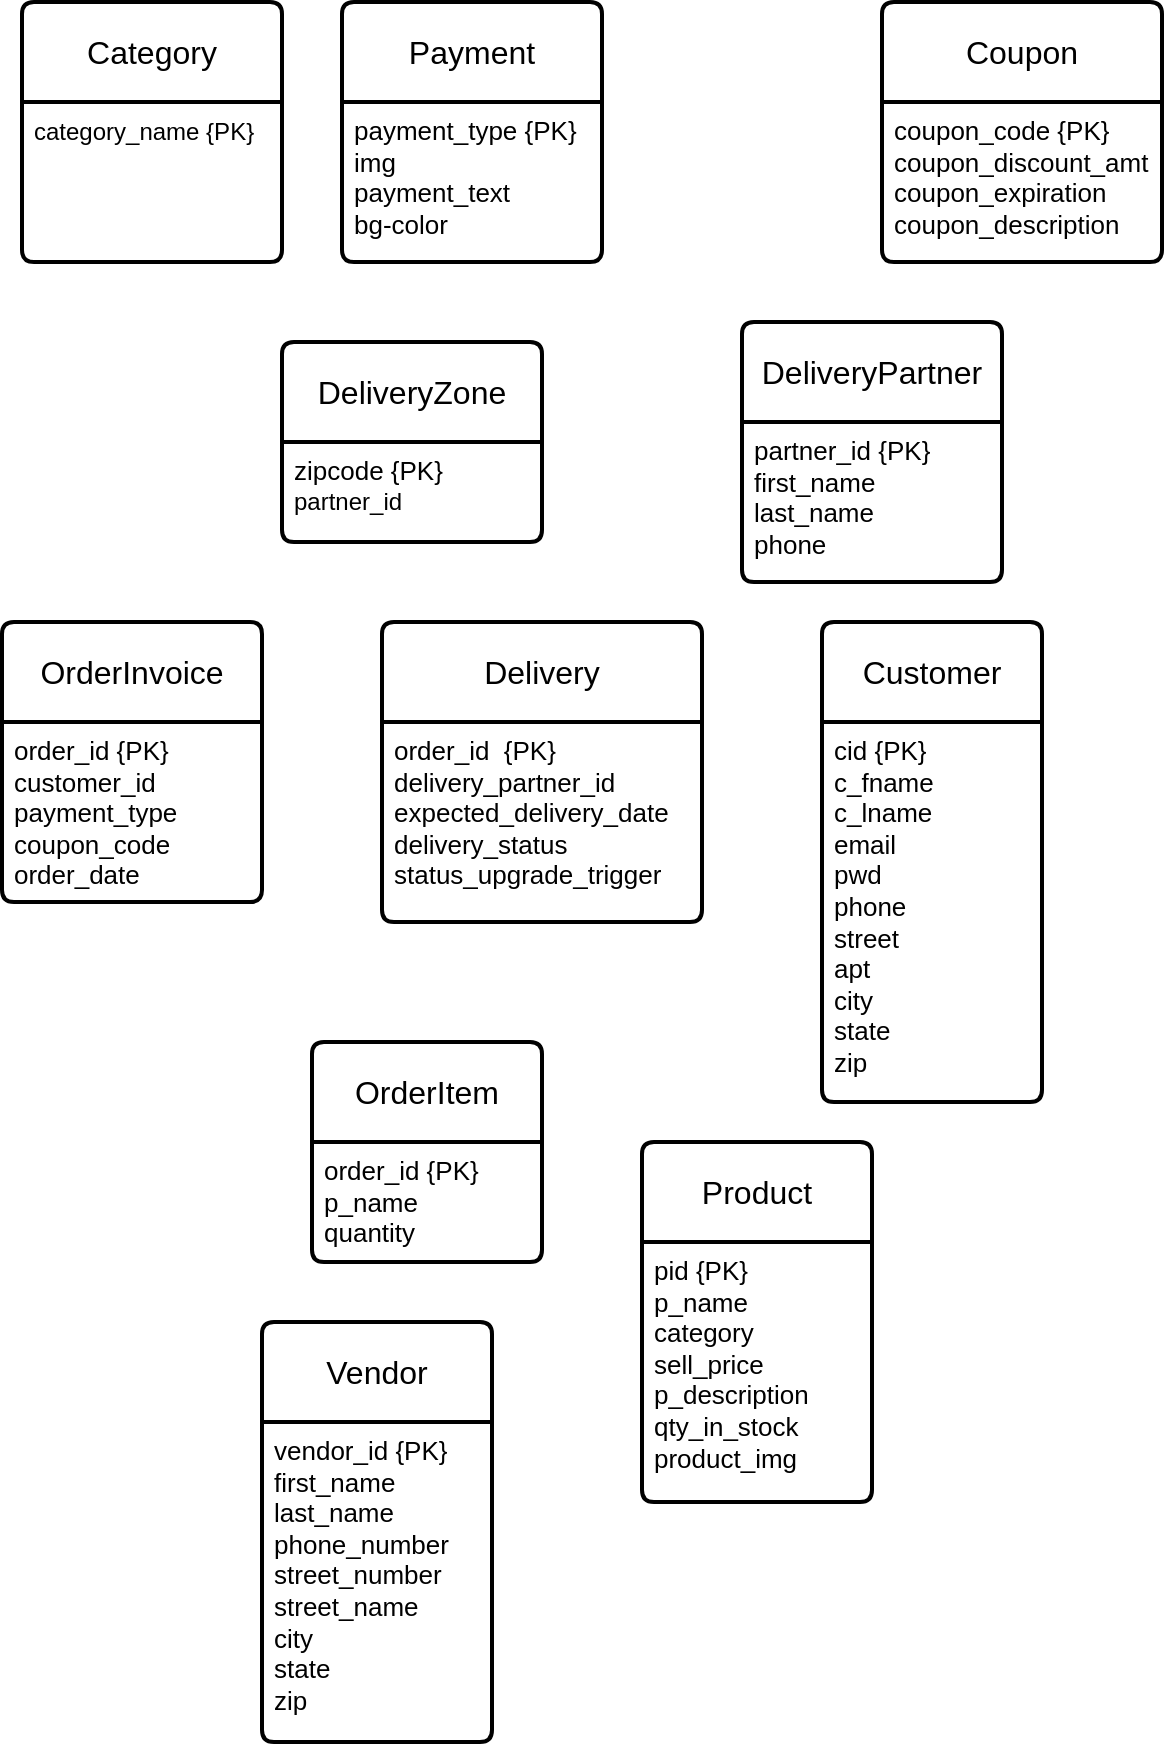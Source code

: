 <mxfile version="22.1.7" type="device">
  <diagram id="R2lEEEUBdFMjLlhIrx00" name="Page-1">
    <mxGraphModel dx="683" dy="357" grid="1" gridSize="10" guides="1" tooltips="1" connect="1" arrows="1" fold="1" page="1" pageScale="1" pageWidth="850" pageHeight="1100" math="0" shadow="0" extFonts="Permanent Marker^https://fonts.googleapis.com/css?family=Permanent+Marker">
      <root>
        <mxCell id="0" />
        <mxCell id="1" parent="0" />
        <mxCell id="-BvEbO8R_am1570-cPtQ-12" value="DeliveryPartner" style="swimlane;childLayout=stackLayout;horizontal=1;startSize=50;horizontalStack=0;rounded=1;fontSize=16;fontStyle=0;strokeWidth=2;resizeParent=0;resizeLast=1;shadow=0;dashed=0;align=center;arcSize=4;whiteSpace=wrap;html=1;" vertex="1" parent="1">
          <mxGeometry x="520" y="280" width="130" height="130" as="geometry" />
        </mxCell>
        <mxCell id="-BvEbO8R_am1570-cPtQ-13" value="&lt;font style=&quot;font-size: 13px;&quot;&gt;partner_id {PK}&lt;br&gt;first_name&lt;br&gt;last_name&lt;br&gt;phone&lt;/font&gt;" style="align=left;strokeColor=none;fillColor=none;spacingLeft=4;fontSize=12;verticalAlign=top;resizable=0;rotatable=0;part=1;html=1;" vertex="1" parent="-BvEbO8R_am1570-cPtQ-12">
          <mxGeometry y="50" width="130" height="80" as="geometry" />
        </mxCell>
        <mxCell id="-BvEbO8R_am1570-cPtQ-14" value="DeliveryZone" style="swimlane;childLayout=stackLayout;horizontal=1;startSize=50;horizontalStack=0;rounded=1;fontSize=16;fontStyle=0;strokeWidth=2;resizeParent=0;resizeLast=1;shadow=0;dashed=0;align=center;arcSize=4;whiteSpace=wrap;html=1;" vertex="1" parent="1">
          <mxGeometry x="290" y="290" width="130" height="100" as="geometry" />
        </mxCell>
        <mxCell id="-BvEbO8R_am1570-cPtQ-15" value="&lt;span style=&quot;font-size: 13px;&quot;&gt;zipcode {PK}&lt;br&gt;&lt;/span&gt;partner_id" style="align=left;strokeColor=none;fillColor=none;spacingLeft=4;fontSize=12;verticalAlign=top;resizable=0;rotatable=0;part=1;html=1;" vertex="1" parent="-BvEbO8R_am1570-cPtQ-14">
          <mxGeometry y="50" width="130" height="50" as="geometry" />
        </mxCell>
        <mxCell id="-BvEbO8R_am1570-cPtQ-16" value="Delivery" style="swimlane;childLayout=stackLayout;horizontal=1;startSize=50;horizontalStack=0;rounded=1;fontSize=16;fontStyle=0;strokeWidth=2;resizeParent=0;resizeLast=1;shadow=0;dashed=0;align=center;arcSize=4;whiteSpace=wrap;html=1;" vertex="1" parent="1">
          <mxGeometry x="340" y="430" width="160" height="150" as="geometry" />
        </mxCell>
        <mxCell id="-BvEbO8R_am1570-cPtQ-17" value="&lt;span style=&quot;font-size: 13px;&quot;&gt;order_id&amp;nbsp; {PK}&lt;br&gt;delivery_partner_id&lt;br&gt;expected_delivery_date&lt;br&gt;delivery_status&lt;br&gt;status_upgrade_trigger&lt;br&gt;&lt;/span&gt;" style="align=left;strokeColor=none;fillColor=none;spacingLeft=4;fontSize=12;verticalAlign=top;resizable=0;rotatable=0;part=1;html=1;" vertex="1" parent="-BvEbO8R_am1570-cPtQ-16">
          <mxGeometry y="50" width="160" height="100" as="geometry" />
        </mxCell>
        <mxCell id="-BvEbO8R_am1570-cPtQ-18" value="Customer" style="swimlane;childLayout=stackLayout;horizontal=1;startSize=50;horizontalStack=0;rounded=1;fontSize=16;fontStyle=0;strokeWidth=2;resizeParent=0;resizeLast=1;shadow=0;dashed=0;align=center;arcSize=4;whiteSpace=wrap;html=1;" vertex="1" parent="1">
          <mxGeometry x="560" y="430" width="110" height="240" as="geometry" />
        </mxCell>
        <mxCell id="-BvEbO8R_am1570-cPtQ-19" value="&lt;span style=&quot;font-size: 13px;&quot;&gt;cid {PK}&lt;br&gt;c_fname&lt;br&gt;c_lname&lt;br&gt;email&lt;br&gt;pwd&lt;br&gt;phone&lt;br&gt;street&lt;br&gt;apt&lt;br&gt;city&lt;br&gt;state&lt;br&gt;zip&lt;br&gt;&lt;/span&gt;" style="align=left;strokeColor=none;fillColor=none;spacingLeft=4;fontSize=12;verticalAlign=top;resizable=0;rotatable=0;part=1;html=1;" vertex="1" parent="-BvEbO8R_am1570-cPtQ-18">
          <mxGeometry y="50" width="110" height="190" as="geometry" />
        </mxCell>
        <mxCell id="-BvEbO8R_am1570-cPtQ-20" value="OrderInvoice" style="swimlane;childLayout=stackLayout;horizontal=1;startSize=50;horizontalStack=0;rounded=1;fontSize=16;fontStyle=0;strokeWidth=2;resizeParent=0;resizeLast=1;shadow=0;dashed=0;align=center;arcSize=4;whiteSpace=wrap;html=1;" vertex="1" parent="1">
          <mxGeometry x="150" y="430" width="130" height="140" as="geometry" />
        </mxCell>
        <mxCell id="-BvEbO8R_am1570-cPtQ-21" value="&lt;span style=&quot;font-size: 13px;&quot;&gt;order_id {PK}&lt;br&gt;customer_id&lt;br&gt;payment_type&lt;br&gt;coupon_code&lt;br&gt;order_date&lt;br&gt;&lt;/span&gt;" style="align=left;strokeColor=none;fillColor=none;spacingLeft=4;fontSize=12;verticalAlign=top;resizable=0;rotatable=0;part=1;html=1;" vertex="1" parent="-BvEbO8R_am1570-cPtQ-20">
          <mxGeometry y="50" width="130" height="90" as="geometry" />
        </mxCell>
        <mxCell id="-BvEbO8R_am1570-cPtQ-22" value="Coupon" style="swimlane;childLayout=stackLayout;horizontal=1;startSize=50;horizontalStack=0;rounded=1;fontSize=16;fontStyle=0;strokeWidth=2;resizeParent=0;resizeLast=1;shadow=0;dashed=0;align=center;arcSize=4;whiteSpace=wrap;html=1;" vertex="1" parent="1">
          <mxGeometry x="590" y="120" width="140" height="130" as="geometry" />
        </mxCell>
        <mxCell id="-BvEbO8R_am1570-cPtQ-23" value="&lt;span style=&quot;font-size: 13px;&quot;&gt;coupon_code {PK}&lt;br&gt;coupon_discount_amt&lt;br&gt;coupon_expiration&lt;br&gt;coupon_description&lt;br&gt;&lt;/span&gt;" style="align=left;strokeColor=none;fillColor=none;spacingLeft=4;fontSize=12;verticalAlign=top;resizable=0;rotatable=0;part=1;html=1;" vertex="1" parent="-BvEbO8R_am1570-cPtQ-22">
          <mxGeometry y="50" width="140" height="80" as="geometry" />
        </mxCell>
        <mxCell id="-BvEbO8R_am1570-cPtQ-24" value="Payment" style="swimlane;childLayout=stackLayout;horizontal=1;startSize=50;horizontalStack=0;rounded=1;fontSize=16;fontStyle=0;strokeWidth=2;resizeParent=0;resizeLast=1;shadow=0;dashed=0;align=center;arcSize=4;whiteSpace=wrap;html=1;" vertex="1" parent="1">
          <mxGeometry x="320" y="120" width="130" height="130" as="geometry" />
        </mxCell>
        <mxCell id="-BvEbO8R_am1570-cPtQ-25" value="&lt;span style=&quot;font-size: 13px;&quot;&gt;payment_type {PK}&lt;br&gt;img&lt;br&gt;payment_text&lt;br&gt;bg-color&lt;br&gt;&lt;/span&gt;" style="align=left;strokeColor=none;fillColor=none;spacingLeft=4;fontSize=12;verticalAlign=top;resizable=0;rotatable=0;part=1;html=1;" vertex="1" parent="-BvEbO8R_am1570-cPtQ-24">
          <mxGeometry y="50" width="130" height="80" as="geometry" />
        </mxCell>
        <mxCell id="-BvEbO8R_am1570-cPtQ-26" value="Category" style="swimlane;childLayout=stackLayout;horizontal=1;startSize=50;horizontalStack=0;rounded=1;fontSize=16;fontStyle=0;strokeWidth=2;resizeParent=0;resizeLast=1;shadow=0;dashed=0;align=center;arcSize=4;whiteSpace=wrap;html=1;" vertex="1" parent="1">
          <mxGeometry x="160" y="120" width="130" height="130" as="geometry" />
        </mxCell>
        <mxCell id="-BvEbO8R_am1570-cPtQ-27" value="category_name {PK}&lt;span style=&quot;font-size: 13px;&quot;&gt;&lt;br&gt;&lt;/span&gt;" style="align=left;strokeColor=none;fillColor=none;spacingLeft=4;fontSize=12;verticalAlign=top;resizable=0;rotatable=0;part=1;html=1;" vertex="1" parent="-BvEbO8R_am1570-cPtQ-26">
          <mxGeometry y="50" width="130" height="80" as="geometry" />
        </mxCell>
        <mxCell id="-BvEbO8R_am1570-cPtQ-28" value="OrderItem" style="swimlane;childLayout=stackLayout;horizontal=1;startSize=50;horizontalStack=0;rounded=1;fontSize=16;fontStyle=0;strokeWidth=2;resizeParent=0;resizeLast=1;shadow=0;dashed=0;align=center;arcSize=4;whiteSpace=wrap;html=1;" vertex="1" parent="1">
          <mxGeometry x="305" y="640" width="115" height="110" as="geometry" />
        </mxCell>
        <mxCell id="-BvEbO8R_am1570-cPtQ-29" value="&lt;span style=&quot;font-size: 13px;&quot;&gt;order_id {PK}&lt;br&gt;p_name&lt;br&gt;quantity&lt;br&gt;&lt;/span&gt;" style="align=left;strokeColor=none;fillColor=none;spacingLeft=4;fontSize=12;verticalAlign=top;resizable=0;rotatable=0;part=1;html=1;" vertex="1" parent="-BvEbO8R_am1570-cPtQ-28">
          <mxGeometry y="50" width="115" height="60" as="geometry" />
        </mxCell>
        <mxCell id="-BvEbO8R_am1570-cPtQ-30" value="Product" style="swimlane;childLayout=stackLayout;horizontal=1;startSize=50;horizontalStack=0;rounded=1;fontSize=16;fontStyle=0;strokeWidth=2;resizeParent=0;resizeLast=1;shadow=0;dashed=0;align=center;arcSize=4;whiteSpace=wrap;html=1;" vertex="1" parent="1">
          <mxGeometry x="470" y="690" width="115" height="180" as="geometry" />
        </mxCell>
        <mxCell id="-BvEbO8R_am1570-cPtQ-31" value="&lt;span style=&quot;font-size: 13px;&quot;&gt;pid {PK}&lt;br&gt;p_name&lt;br&gt;category&lt;br&gt;sell_price&lt;br&gt;p_description&lt;br&gt;qty_in_stock&lt;br&gt;product_img&lt;br&gt;&lt;/span&gt;" style="align=left;strokeColor=none;fillColor=none;spacingLeft=4;fontSize=12;verticalAlign=top;resizable=0;rotatable=0;part=1;html=1;" vertex="1" parent="-BvEbO8R_am1570-cPtQ-30">
          <mxGeometry y="50" width="115" height="130" as="geometry" />
        </mxCell>
        <mxCell id="-BvEbO8R_am1570-cPtQ-33" value="Vendor" style="swimlane;childLayout=stackLayout;horizontal=1;startSize=50;horizontalStack=0;rounded=1;fontSize=16;fontStyle=0;strokeWidth=2;resizeParent=0;resizeLast=1;shadow=0;dashed=0;align=center;arcSize=4;whiteSpace=wrap;html=1;" vertex="1" parent="1">
          <mxGeometry x="280" y="780" width="115" height="210" as="geometry" />
        </mxCell>
        <mxCell id="-BvEbO8R_am1570-cPtQ-34" value="&lt;span style=&quot;font-size: 13px;&quot;&gt;vendor_id {PK}&lt;br&gt;first_name&lt;br&gt;last_name&lt;br&gt;phone_number&lt;br&gt;street_number&lt;br&gt;street_name&lt;br&gt;city&lt;br&gt;state&lt;br&gt;zip&lt;br&gt;&lt;/span&gt;" style="align=left;strokeColor=none;fillColor=none;spacingLeft=4;fontSize=12;verticalAlign=top;resizable=0;rotatable=0;part=1;html=1;" vertex="1" parent="-BvEbO8R_am1570-cPtQ-33">
          <mxGeometry y="50" width="115" height="160" as="geometry" />
        </mxCell>
      </root>
    </mxGraphModel>
  </diagram>
</mxfile>
